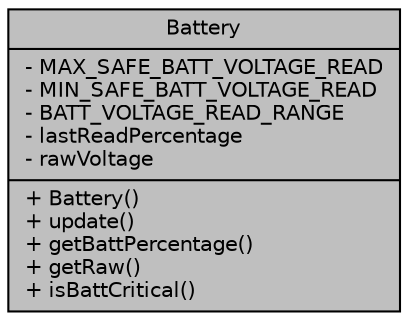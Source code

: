 digraph "Battery"
{
  edge [fontname="Helvetica",fontsize="10",labelfontname="Helvetica",labelfontsize="10"];
  node [fontname="Helvetica",fontsize="10",shape=record];
  Node1 [label="{Battery\n|- MAX_SAFE_BATT_VOLTAGE_READ\l- MIN_SAFE_BATT_VOLTAGE_READ\l- BATT_VOLTAGE_READ_RANGE\l- lastReadPercentage\l- rawVoltage\l|+ Battery()\l+ update()\l+ getBattPercentage()\l+ getRaw()\l+ isBattCritical()\l}",height=0.2,width=0.4,color="black", fillcolor="grey75", style="filled", fontcolor="black"];
}
